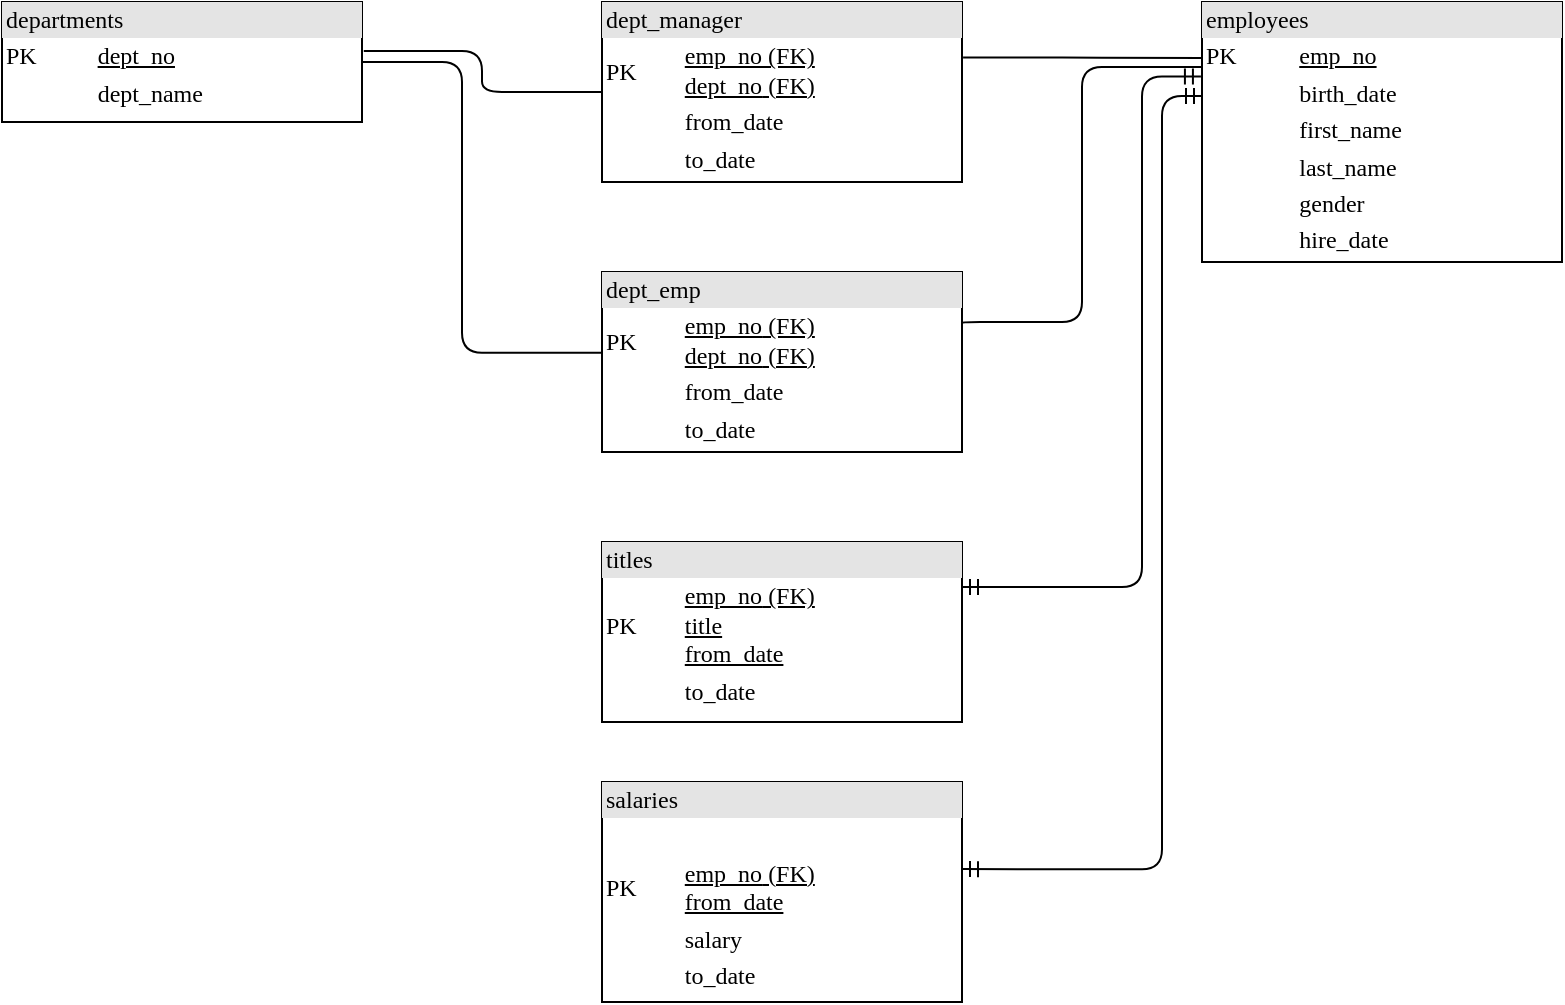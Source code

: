<mxfile version="23.1.6" type="github">
  <diagram name="Page-1" id="2ca16b54-16f6-2749-3443-fa8db7711227">
    <mxGraphModel dx="520" dy="506" grid="1" gridSize="10" guides="1" tooltips="1" connect="1" arrows="1" fold="1" page="1" pageScale="1" pageWidth="1100" pageHeight="850" background="none" math="0" shadow="0">
      <root>
        <mxCell id="0" />
        <mxCell id="1" parent="0" />
        <mxCell id="2ed32ef02a7f4228-19" style="edgeStyle=orthogonalEdgeStyle;html=1;labelBackgroundColor=none;startArrow=ERmandOne;endArrow=ERmandOne;fontFamily=Verdana;fontSize=12;align=left;exitX=1;exitY=0.396;exitDx=0;exitDy=0;exitPerimeter=0;startFill=0;endFill=0;entryX=0;entryY=0.364;entryDx=0;entryDy=0;entryPerimeter=0;" parent="1" source="2ed32ef02a7f4228-8" target="2ed32ef02a7f4228-2" edge="1">
          <mxGeometry relative="1" as="geometry">
            <Array as="points">
              <mxPoint x="640" y="614" />
              <mxPoint x="640" y="227" />
              <mxPoint x="660" y="227" />
            </Array>
            <mxPoint x="632" y="100" as="targetPoint" />
          </mxGeometry>
        </mxCell>
        <mxCell id="2ed32ef02a7f4228-20" style="edgeStyle=orthogonalEdgeStyle;html=1;labelBackgroundColor=none;startArrow=ERmandOne;endArrow=ERmandOne;fontFamily=Verdana;fontSize=12;align=left;entryX=1;entryY=0.25;entryDx=0;entryDy=0;startFill=0;endFill=0;exitX=-0.003;exitY=0.287;exitDx=0;exitDy=0;exitPerimeter=0;" parent="1" source="2ed32ef02a7f4228-2" target="2ed32ef02a7f4228-7" edge="1">
          <mxGeometry relative="1" as="geometry">
            <mxPoint x="632" y="100" as="sourcePoint" />
            <mxPoint x="830" y="135" as="targetPoint" />
            <Array as="points">
              <mxPoint x="630" y="217" />
              <mxPoint x="630" y="473" />
            </Array>
          </mxGeometry>
        </mxCell>
        <mxCell id="2ed32ef02a7f4228-2" value="&lt;div style=&quot;box-sizing: border-box ; width: 100% ; background: #e4e4e4 ; padding: 2px&quot;&gt;employees&lt;/div&gt;&lt;table style=&quot;width: 100% ; font-size: 1em&quot; cellpadding=&quot;2&quot; cellspacing=&quot;0&quot;&gt;&lt;tbody&gt;&lt;tr&gt;&lt;td&gt;PK&lt;/td&gt;&lt;td&gt;&lt;u&gt;emp_no&lt;/u&gt;&lt;/td&gt;&lt;/tr&gt;&lt;tr&gt;&lt;td&gt;&lt;br&gt;&lt;/td&gt;&lt;td&gt;birth_date&lt;/td&gt;&lt;/tr&gt;&lt;tr&gt;&lt;td&gt;&lt;/td&gt;&lt;td&gt;first_name&lt;/td&gt;&lt;/tr&gt;&lt;tr&gt;&lt;td&gt;&lt;br&gt;&lt;/td&gt;&lt;td&gt;last_name&lt;br&gt;&lt;/td&gt;&lt;/tr&gt;&lt;tr&gt;&lt;td&gt;&lt;br&gt;&lt;/td&gt;&lt;td&gt;gender&lt;br&gt;&lt;/td&gt;&lt;/tr&gt;&lt;tr&gt;&lt;td&gt;&lt;br&gt;&lt;/td&gt;&lt;td&gt;hire_date&lt;br&gt;&lt;/td&gt;&lt;/tr&gt;&lt;/tbody&gt;&lt;/table&gt;" style="verticalAlign=top;align=left;overflow=fill;html=1;rounded=0;shadow=0;comic=0;labelBackgroundColor=none;strokeWidth=1;fontFamily=Verdana;fontSize=12" parent="1" vertex="1">
          <mxGeometry x="660" y="180" width="180" height="130" as="geometry" />
        </mxCell>
        <mxCell id="2ed32ef02a7f4228-16" style="edgeStyle=orthogonalEdgeStyle;html=1;labelBackgroundColor=none;startArrow=none;endArrow=none;fontFamily=Verdana;fontSize=12;align=left;entryX=1;entryY=0.5;entryDx=0;entryDy=0;exitX=0.003;exitY=0.449;exitDx=0;exitDy=0;startFill=0;endFill=0;exitPerimeter=0;" parent="1" source="596wA5VONKOUBAuAnt3i-1" target="2ed32ef02a7f4228-5" edge="1">
          <mxGeometry relative="1" as="geometry">
            <mxPoint x="150" y="540" as="sourcePoint" />
            <mxPoint x="150" y="500" as="targetPoint" />
            <Array as="points">
              <mxPoint x="290" y="355" />
              <mxPoint x="290" y="210" />
            </Array>
          </mxGeometry>
        </mxCell>
        <mxCell id="2ed32ef02a7f4228-22" style="edgeStyle=orthogonalEdgeStyle;html=1;exitX=0;exitY=0.25;entryX=0.995;entryY=0.29;labelBackgroundColor=none;startArrow=none;endArrow=none;fontFamily=Verdana;fontSize=12;align=left;exitDx=0;exitDy=0;entryDx=0;entryDy=0;entryPerimeter=0;startFill=0;endFill=0;" parent="1" source="2ed32ef02a7f4228-2" target="596wA5VONKOUBAuAnt3i-1" edge="1">
          <mxGeometry relative="1" as="geometry">
            <mxPoint x="290" y="585" as="targetPoint" />
            <Array as="points">
              <mxPoint x="600" y="213" />
              <mxPoint x="600" y="340" />
              <mxPoint x="539" y="340" />
            </Array>
          </mxGeometry>
        </mxCell>
        <mxCell id="2ed32ef02a7f4228-15" style="edgeStyle=orthogonalEdgeStyle;html=1;entryX=0;entryY=0.5;labelBackgroundColor=none;startArrow=none;endArrow=none;fontFamily=Verdana;fontSize=12;align=left;entryDx=0;entryDy=0;exitX=1.005;exitY=0.408;exitDx=0;exitDy=0;exitPerimeter=0;startFill=0;endFill=0;" parent="1" source="2ed32ef02a7f4228-5" target="596wA5VONKOUBAuAnt3i-3" edge="1">
          <mxGeometry relative="1" as="geometry">
            <mxPoint x="200" y="410" as="targetPoint" />
          </mxGeometry>
        </mxCell>
        <mxCell id="2ed32ef02a7f4228-5" value="&lt;div style=&quot;box-sizing:border-box;width:100%;background:#e4e4e4;padding:2px;&quot;&gt;departments&lt;/div&gt;&lt;table style=&quot;width:100%;font-size:1em;&quot; cellpadding=&quot;2&quot; cellspacing=&quot;0&quot;&gt;&lt;tbody&gt;&lt;tr&gt;&lt;td&gt;PK&lt;/td&gt;&lt;td&gt;&lt;u&gt;dept_no&lt;/u&gt;&lt;/td&gt;&lt;/tr&gt;&lt;tr&gt;&lt;td&gt;&lt;br&gt;&lt;/td&gt;&lt;td&gt;dept_name&lt;/td&gt;&lt;/tr&gt;&lt;tr&gt;&lt;td&gt;&lt;br&gt;&lt;/td&gt;&lt;td&gt;&lt;br&gt;&lt;/td&gt;&lt;/tr&gt;&lt;/tbody&gt;&lt;/table&gt;" style="verticalAlign=top;align=left;overflow=fill;html=1;rounded=0;shadow=0;comic=0;labelBackgroundColor=none;strokeWidth=1;fontFamily=Verdana;fontSize=12" parent="1" vertex="1">
          <mxGeometry x="60" y="180" width="180" height="60" as="geometry" />
        </mxCell>
        <mxCell id="2ed32ef02a7f4228-7" value="&lt;div style=&quot;box-sizing: border-box ; width: 100% ; background: #e4e4e4 ; padding: 2px&quot;&gt;titles&lt;/div&gt;&lt;table style=&quot;width: 100% ; font-size: 1em&quot; cellpadding=&quot;2&quot; cellspacing=&quot;0&quot;&gt;&lt;tbody&gt;&lt;tr&gt;&lt;td&gt;PK&lt;/td&gt;&lt;td&gt;&lt;u&gt;emp_no&lt;/u&gt;&lt;u&gt; (FK)&lt;/u&gt;&lt;br&gt;&lt;u&gt;title&lt;br&gt;from_date&lt;/u&gt;&lt;/td&gt;&lt;/tr&gt;&lt;tr&gt;&lt;td&gt;&lt;br&gt;&lt;/td&gt;&lt;td&gt;to_date&lt;/td&gt;&lt;/tr&gt;&lt;tr&gt;&lt;td&gt;&lt;/td&gt;&lt;td&gt;&lt;br&gt;&lt;/td&gt;&lt;/tr&gt;&lt;tr&gt;&lt;td&gt;&lt;br&gt;&lt;/td&gt;&lt;td&gt;&lt;br&gt;&lt;/td&gt;&lt;/tr&gt;&lt;tr&gt;&lt;td&gt;&lt;br&gt;&lt;/td&gt;&lt;td&gt;&lt;br&gt;&lt;/td&gt;&lt;/tr&gt;&lt;/tbody&gt;&lt;/table&gt;" style="verticalAlign=top;align=left;overflow=fill;html=1;rounded=0;shadow=0;comic=0;labelBackgroundColor=none;strokeWidth=1;fontFamily=Verdana;fontSize=12" parent="1" vertex="1">
          <mxGeometry x="360" y="450" width="180" height="90" as="geometry" />
        </mxCell>
        <mxCell id="2ed32ef02a7f4228-8" value="&lt;div style=&quot;box-sizing: border-box ; width: 100% ; background: #e4e4e4 ; padding: 2px&quot;&gt;salaries&lt;/div&gt;&lt;table style=&quot;width: 100% ; font-size: 1em&quot; cellpadding=&quot;2&quot; cellspacing=&quot;0&quot;&gt;&lt;tbody&gt;&lt;tr&gt;&lt;td&gt;&lt;br&gt;&lt;/td&gt;&lt;td&gt;&lt;br&gt;&lt;/td&gt;&lt;/tr&gt;&lt;tr&gt;&lt;td&gt;PK&lt;/td&gt;&lt;td&gt;&lt;u&gt;emp_no&lt;/u&gt;&lt;u&gt; (FK)&lt;/u&gt;&lt;br&gt;&lt;u&gt;from_date&lt;/u&gt;&lt;/td&gt;&lt;/tr&gt;&lt;tr&gt;&lt;td&gt;&lt;/td&gt;&lt;td&gt;salary&lt;/td&gt;&lt;/tr&gt;&lt;tr&gt;&lt;td&gt;&lt;br&gt;&lt;/td&gt;&lt;td&gt;to_date&lt;/td&gt;&lt;/tr&gt;&lt;tr&gt;&lt;td&gt;&lt;br&gt;&lt;/td&gt;&lt;td&gt;&lt;br&gt;&lt;/td&gt;&lt;/tr&gt;&lt;tr&gt;&lt;td&gt;&lt;br&gt;&lt;/td&gt;&lt;td&gt;&lt;br&gt;&lt;/td&gt;&lt;/tr&gt;&lt;tr&gt;&lt;td&gt;&lt;br&gt;&lt;/td&gt;&lt;td&gt;&lt;br&gt;&lt;/td&gt;&lt;/tr&gt;&lt;tr&gt;&lt;td&gt;&lt;br&gt;&lt;/td&gt;&lt;td&gt;&lt;br&gt;&lt;/td&gt;&lt;/tr&gt;&lt;tr&gt;&lt;td&gt;&lt;br&gt;&lt;/td&gt;&lt;td&gt;&lt;br&gt;&lt;/td&gt;&lt;/tr&gt;&lt;tr&gt;&lt;td&gt;&lt;br&gt;&lt;/td&gt;&lt;td&gt;&lt;br&gt;&lt;/td&gt;&lt;/tr&gt;&lt;tr&gt;&lt;td&gt;&lt;br&gt;&lt;/td&gt;&lt;td&gt;&lt;br&gt;&lt;/td&gt;&lt;/tr&gt;&lt;tr&gt;&lt;td&gt;&lt;br&gt;&lt;/td&gt;&lt;td&gt;&lt;br&gt;&lt;/td&gt;&lt;/tr&gt;&lt;tr&gt;&lt;td&gt;&lt;br&gt;&lt;/td&gt;&lt;td&gt;&lt;br&gt;&lt;/td&gt;&lt;/tr&gt;&lt;tr&gt;&lt;td&gt;&lt;br&gt;&lt;/td&gt;&lt;td&gt;&lt;br&gt;&lt;/td&gt;&lt;/tr&gt;&lt;tr&gt;&lt;td&gt;&lt;br&gt;&lt;/td&gt;&lt;td&gt;&lt;br&gt;&lt;/td&gt;&lt;/tr&gt;&lt;tr&gt;&lt;td&gt;&lt;br&gt;&lt;/td&gt;&lt;td&gt;&lt;br&gt;&lt;/td&gt;&lt;/tr&gt;&lt;tr&gt;&lt;td&gt;&lt;br&gt;&lt;/td&gt;&lt;td&gt;&lt;br&gt;&lt;/td&gt;&lt;/tr&gt;&lt;/tbody&gt;&lt;/table&gt;" style="verticalAlign=top;align=left;overflow=fill;html=1;rounded=0;shadow=0;comic=0;labelBackgroundColor=none;strokeWidth=1;fontFamily=Verdana;fontSize=12" parent="1" vertex="1">
          <mxGeometry x="360" y="570" width="180" height="110" as="geometry" />
        </mxCell>
        <mxCell id="2ed32ef02a7f4228-13" value="" style="edgeStyle=orthogonalEdgeStyle;html=1;endArrow=none;startArrow=none;labelBackgroundColor=none;fontFamily=Verdana;fontSize=12;align=left;exitX=1.003;exitY=0.309;exitDx=0;exitDy=0;exitPerimeter=0;startFill=0;endFill=0;" parent="1" source="596wA5VONKOUBAuAnt3i-3" edge="1">
          <mxGeometry width="100" height="100" relative="1" as="geometry">
            <mxPoint x="200" y="190" as="sourcePoint" />
            <mxPoint x="660" y="208" as="targetPoint" />
          </mxGeometry>
        </mxCell>
        <mxCell id="596wA5VONKOUBAuAnt3i-1" value="&lt;div style=&quot;box-sizing:border-box;width:100%;background:#e4e4e4;padding:2px;&quot;&gt;dept_emp&lt;/div&gt;&lt;table style=&quot;width:100%;font-size:1em;&quot; cellpadding=&quot;2&quot; cellspacing=&quot;0&quot;&gt;&lt;tbody&gt;&lt;tr&gt;&lt;td&gt;PK&lt;/td&gt;&lt;td&gt;&lt;u&gt;emp_no&lt;/u&gt;&lt;u&gt; (FK)&lt;/u&gt;&lt;br&gt;&lt;u&gt;dept_no&lt;/u&gt;&lt;u&gt; (FK)&lt;/u&gt;&lt;/td&gt;&lt;/tr&gt;&lt;tr&gt;&lt;td&gt;&lt;br&gt;&lt;/td&gt;&lt;td&gt;from_date&lt;/td&gt;&lt;/tr&gt;&lt;tr&gt;&lt;td&gt;&lt;/td&gt;&lt;td&gt;to_date&lt;/td&gt;&lt;/tr&gt;&lt;/tbody&gt;&lt;/table&gt;" style="verticalAlign=top;align=left;overflow=fill;html=1;rounded=0;shadow=0;comic=0;labelBackgroundColor=none;strokeWidth=1;fontFamily=Verdana;fontSize=12" vertex="1" parent="1">
          <mxGeometry x="360" y="315" width="180" height="90" as="geometry" />
        </mxCell>
        <mxCell id="596wA5VONKOUBAuAnt3i-3" value="&lt;div style=&quot;box-sizing:border-box;width:100%;background:#e4e4e4;padding:2px;&quot;&gt;dept_manager&lt;/div&gt;&lt;table style=&quot;width:100%;font-size:1em;&quot; cellpadding=&quot;2&quot; cellspacing=&quot;0&quot;&gt;&lt;tbody&gt;&lt;tr&gt;&lt;td&gt;PK&lt;/td&gt;&lt;td&gt;&lt;u&gt;emp_no (FK)&lt;br&gt;dept_no&lt;/u&gt;&lt;u&gt; (FK)&lt;/u&gt;&lt;/td&gt;&lt;/tr&gt;&lt;tr&gt;&lt;td&gt;&lt;br&gt;&lt;/td&gt;&lt;td&gt;from_date&lt;/td&gt;&lt;/tr&gt;&lt;tr&gt;&lt;td&gt;&lt;/td&gt;&lt;td&gt;to_date&lt;/td&gt;&lt;/tr&gt;&lt;/tbody&gt;&lt;/table&gt;" style="verticalAlign=top;align=left;overflow=fill;html=1;rounded=0;shadow=0;comic=0;labelBackgroundColor=none;strokeWidth=1;fontFamily=Verdana;fontSize=12" vertex="1" parent="1">
          <mxGeometry x="360" y="180" width="180" height="90" as="geometry" />
        </mxCell>
      </root>
    </mxGraphModel>
  </diagram>
</mxfile>
